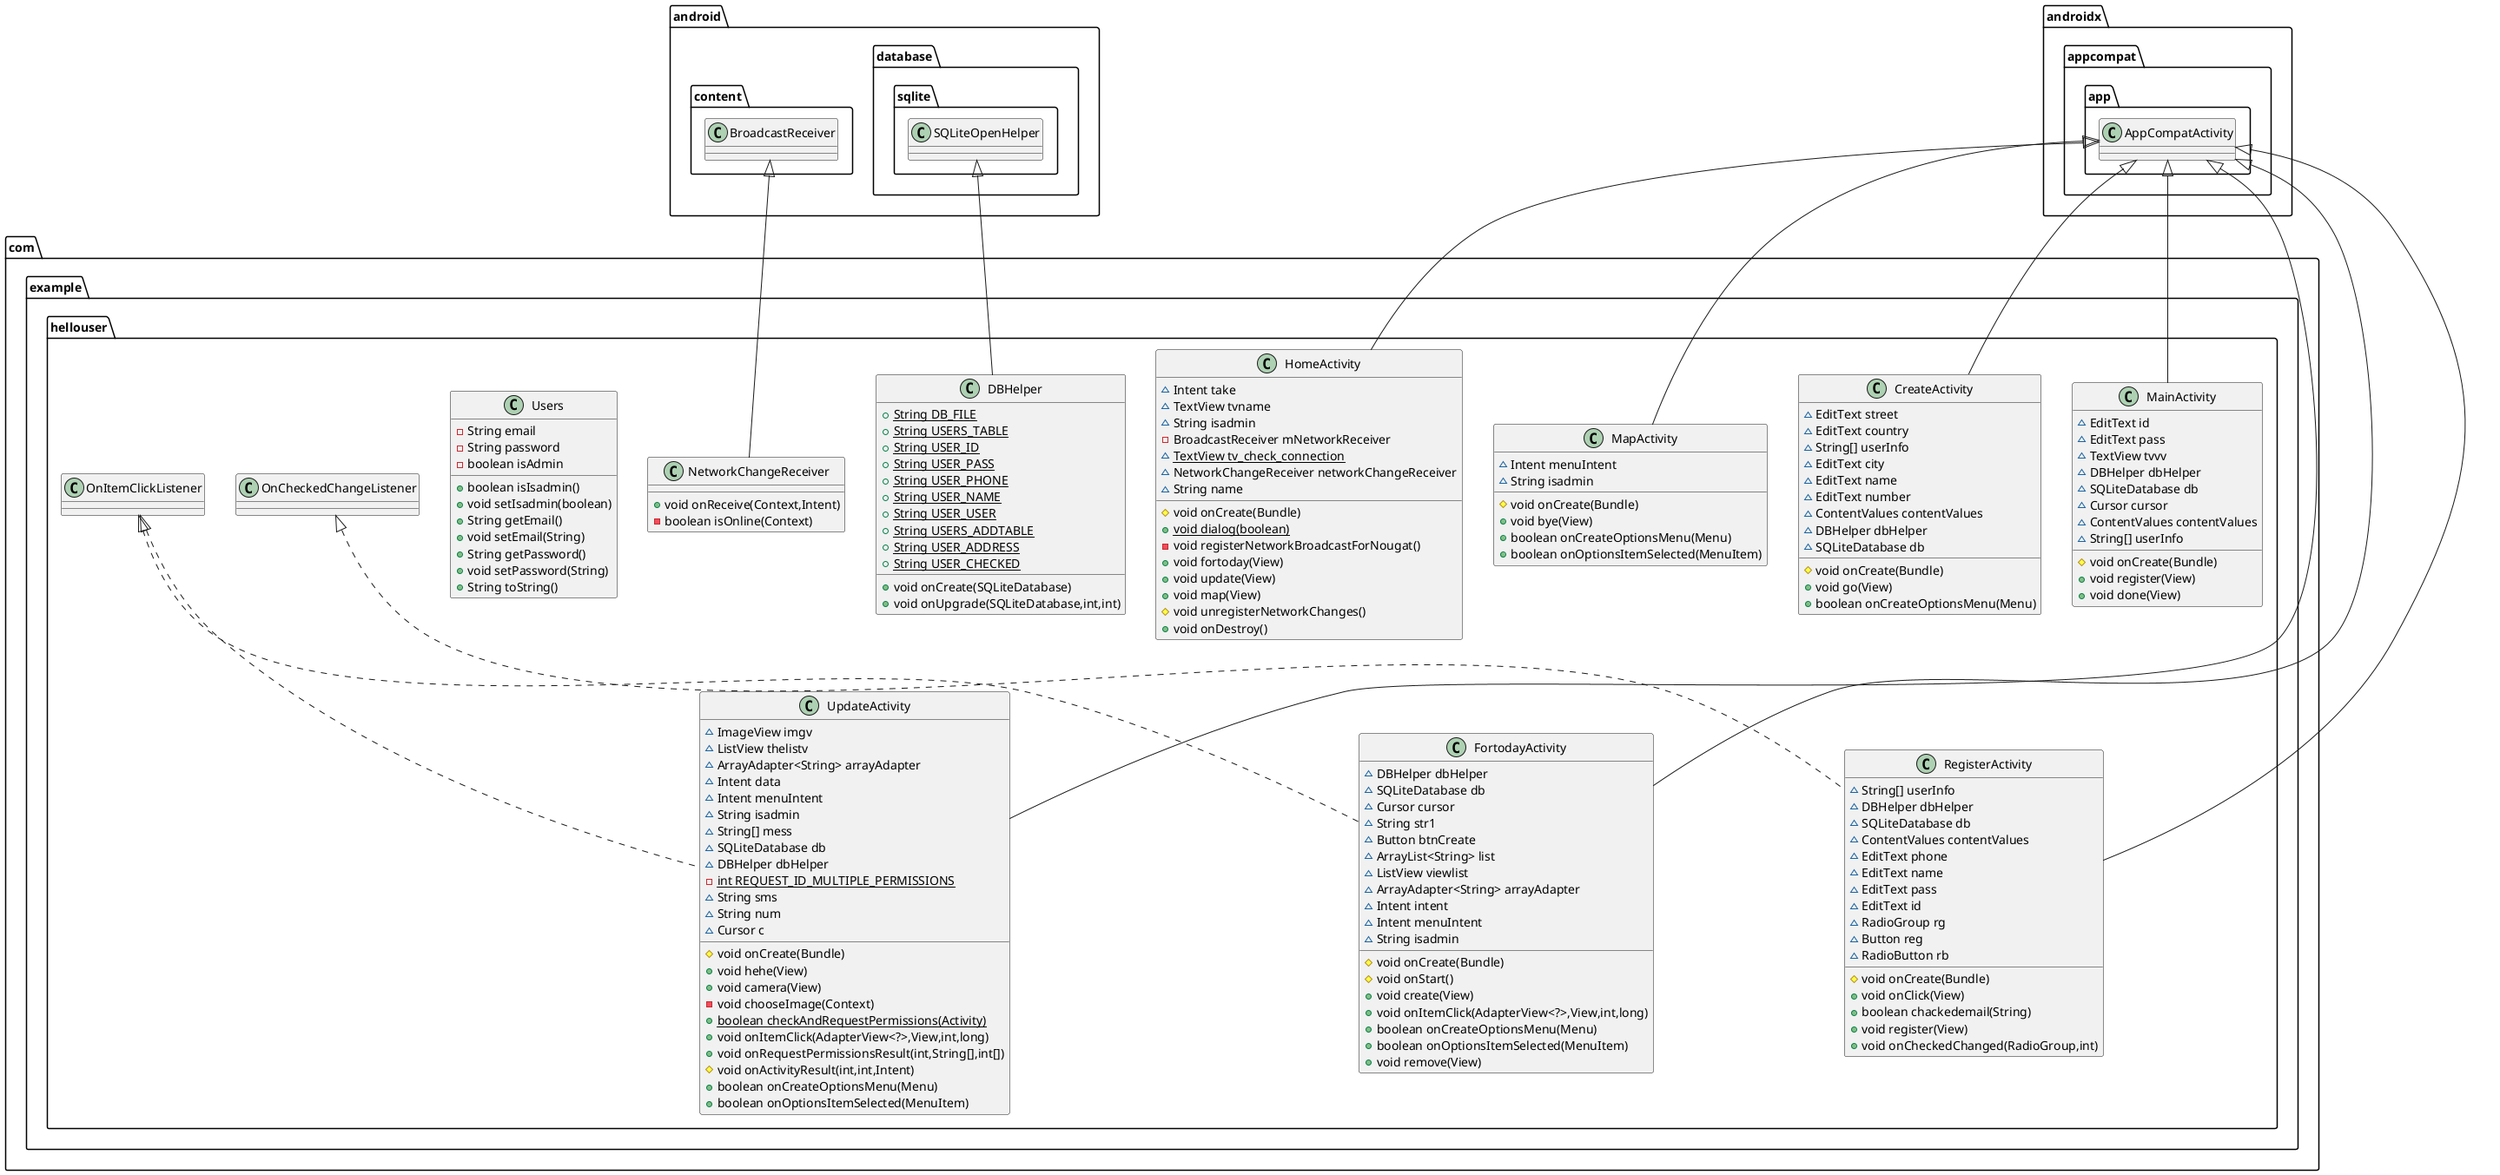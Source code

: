 @startuml
class com.example.hellouser.UpdateActivity {
~ ImageView imgv
~ ListView thelistv
~ ArrayAdapter<String> arrayAdapter
~ Intent data
~ Intent menuIntent
~ String isadmin
~ String[] mess
~ SQLiteDatabase db
~ DBHelper dbHelper
- {static} int REQUEST_ID_MULTIPLE_PERMISSIONS
~ String sms
~ String num
~ Cursor c
# void onCreate(Bundle)
+ void hehe(View)
+ void camera(View)
- void chooseImage(Context)
+ {static} boolean checkAndRequestPermissions(Activity)
+ void onItemClick(AdapterView<?>,View,int,long)
+ void onRequestPermissionsResult(int,String[],int[])
# void onActivityResult(int,int,Intent)
+ boolean onCreateOptionsMenu(Menu)
+ boolean onOptionsItemSelected(MenuItem)
}
class com.example.hellouser.NetworkChangeReceiver {
+ void onReceive(Context,Intent)
- boolean isOnline(Context)
}
class com.example.hellouser.HomeActivity {
~ Intent take
~ TextView tvname
~ String isadmin
- BroadcastReceiver mNetworkReceiver
~ {static} TextView tv_check_connection
~ NetworkChangeReceiver networkChangeReceiver
~ String name
# void onCreate(Bundle)
+ {static} void dialog(boolean)
- void registerNetworkBroadcastForNougat()
+ void fortoday(View)
+ void update(View)
+ void map(View)
# void unregisterNetworkChanges()
+ void onDestroy()
}
class com.example.hellouser.FortodayActivity {
~ DBHelper dbHelper
~ SQLiteDatabase db
~ Cursor cursor
~ String str1
~ Button btnCreate
~ ArrayList<String> list
~ ListView viewlist
~ ArrayAdapter<String> arrayAdapter
~ Intent intent
~ Intent menuIntent
~ String isadmin
# void onCreate(Bundle)
# void onStart()
+ void create(View)
+ void onItemClick(AdapterView<?>,View,int,long)
+ boolean onCreateOptionsMenu(Menu)
+ boolean onOptionsItemSelected(MenuItem)
+ void remove(View)
}
class com.example.hellouser.DBHelper {
+ {static} String DB_FILE
+ {static} String USERS_TABLE
+ {static} String USER_ID
+ {static} String USER_PASS
+ {static} String USER_PHONE
+ {static} String USER_NAME
+ {static} String USER_USER
+ {static} String USERS_ADDTABLE
+ {static} String USER_ADDRESS
+ {static} String USER_CHECKED
+ void onCreate(SQLiteDatabase)
+ void onUpgrade(SQLiteDatabase,int,int)
}
class com.example.hellouser.MainActivity {
~ EditText id
~ EditText pass
~ TextView tvvv
~ DBHelper dbHelper
~ SQLiteDatabase db
~ Cursor cursor
~ ContentValues contentValues
~ String[] userInfo
# void onCreate(Bundle)
+ void register(View)
+ void done(View)
}
class com.example.hellouser.CreateActivity {
~ EditText street
~ EditText country
~ String[] userInfo
~ EditText city
~ EditText name
~ EditText number
~ ContentValues contentValues
~ DBHelper dbHelper
~ SQLiteDatabase db
# void onCreate(Bundle)
+ void go(View)
+ boolean onCreateOptionsMenu(Menu)
}
class com.example.hellouser.MapActivity {
~ Intent menuIntent
~ String isadmin
# void onCreate(Bundle)
+ void bye(View)
+ boolean onCreateOptionsMenu(Menu)
+ boolean onOptionsItemSelected(MenuItem)
}
class com.example.hellouser.RegisterActivity {
~ String[] userInfo
~ DBHelper dbHelper
~ SQLiteDatabase db
~ ContentValues contentValues
~ EditText phone
~ EditText name
~ EditText pass
~ EditText id
~ RadioGroup rg
~ Button reg
~ RadioButton rb
# void onCreate(Bundle)
+ void onClick(View)
+ boolean chackedemail(String)
+ void register(View)
+ void onCheckedChanged(RadioGroup,int)
}
class com.example.hellouser.Users {
- String email
- String password
- boolean isAdmin
+ boolean isIsadmin()
+ void setIsadmin(boolean)
+ String getEmail()
+ void setEmail(String)
+ String getPassword()
+ void setPassword(String)
+ String toString()
}


com.example.hellouser.OnItemClickListener <|.. com.example.hellouser.UpdateActivity
androidx.appcompat.app.AppCompatActivity <|-- com.example.hellouser.UpdateActivity
android.content.BroadcastReceiver <|-- com.example.hellouser.NetworkChangeReceiver
androidx.appcompat.app.AppCompatActivity <|-- com.example.hellouser.HomeActivity
com.example.hellouser.OnItemClickListener <|.. com.example.hellouser.FortodayActivity
androidx.appcompat.app.AppCompatActivity <|-- com.example.hellouser.FortodayActivity
android.database.sqlite.SQLiteOpenHelper <|-- com.example.hellouser.DBHelper
androidx.appcompat.app.AppCompatActivity <|-- com.example.hellouser.MainActivity
androidx.appcompat.app.AppCompatActivity <|-- com.example.hellouser.CreateActivity
androidx.appcompat.app.AppCompatActivity <|-- com.example.hellouser.MapActivity
com.example.hellouser.OnCheckedChangeListener <|.. com.example.hellouser.RegisterActivity
androidx.appcompat.app.AppCompatActivity <|-- com.example.hellouser.RegisterActivity
@enduml